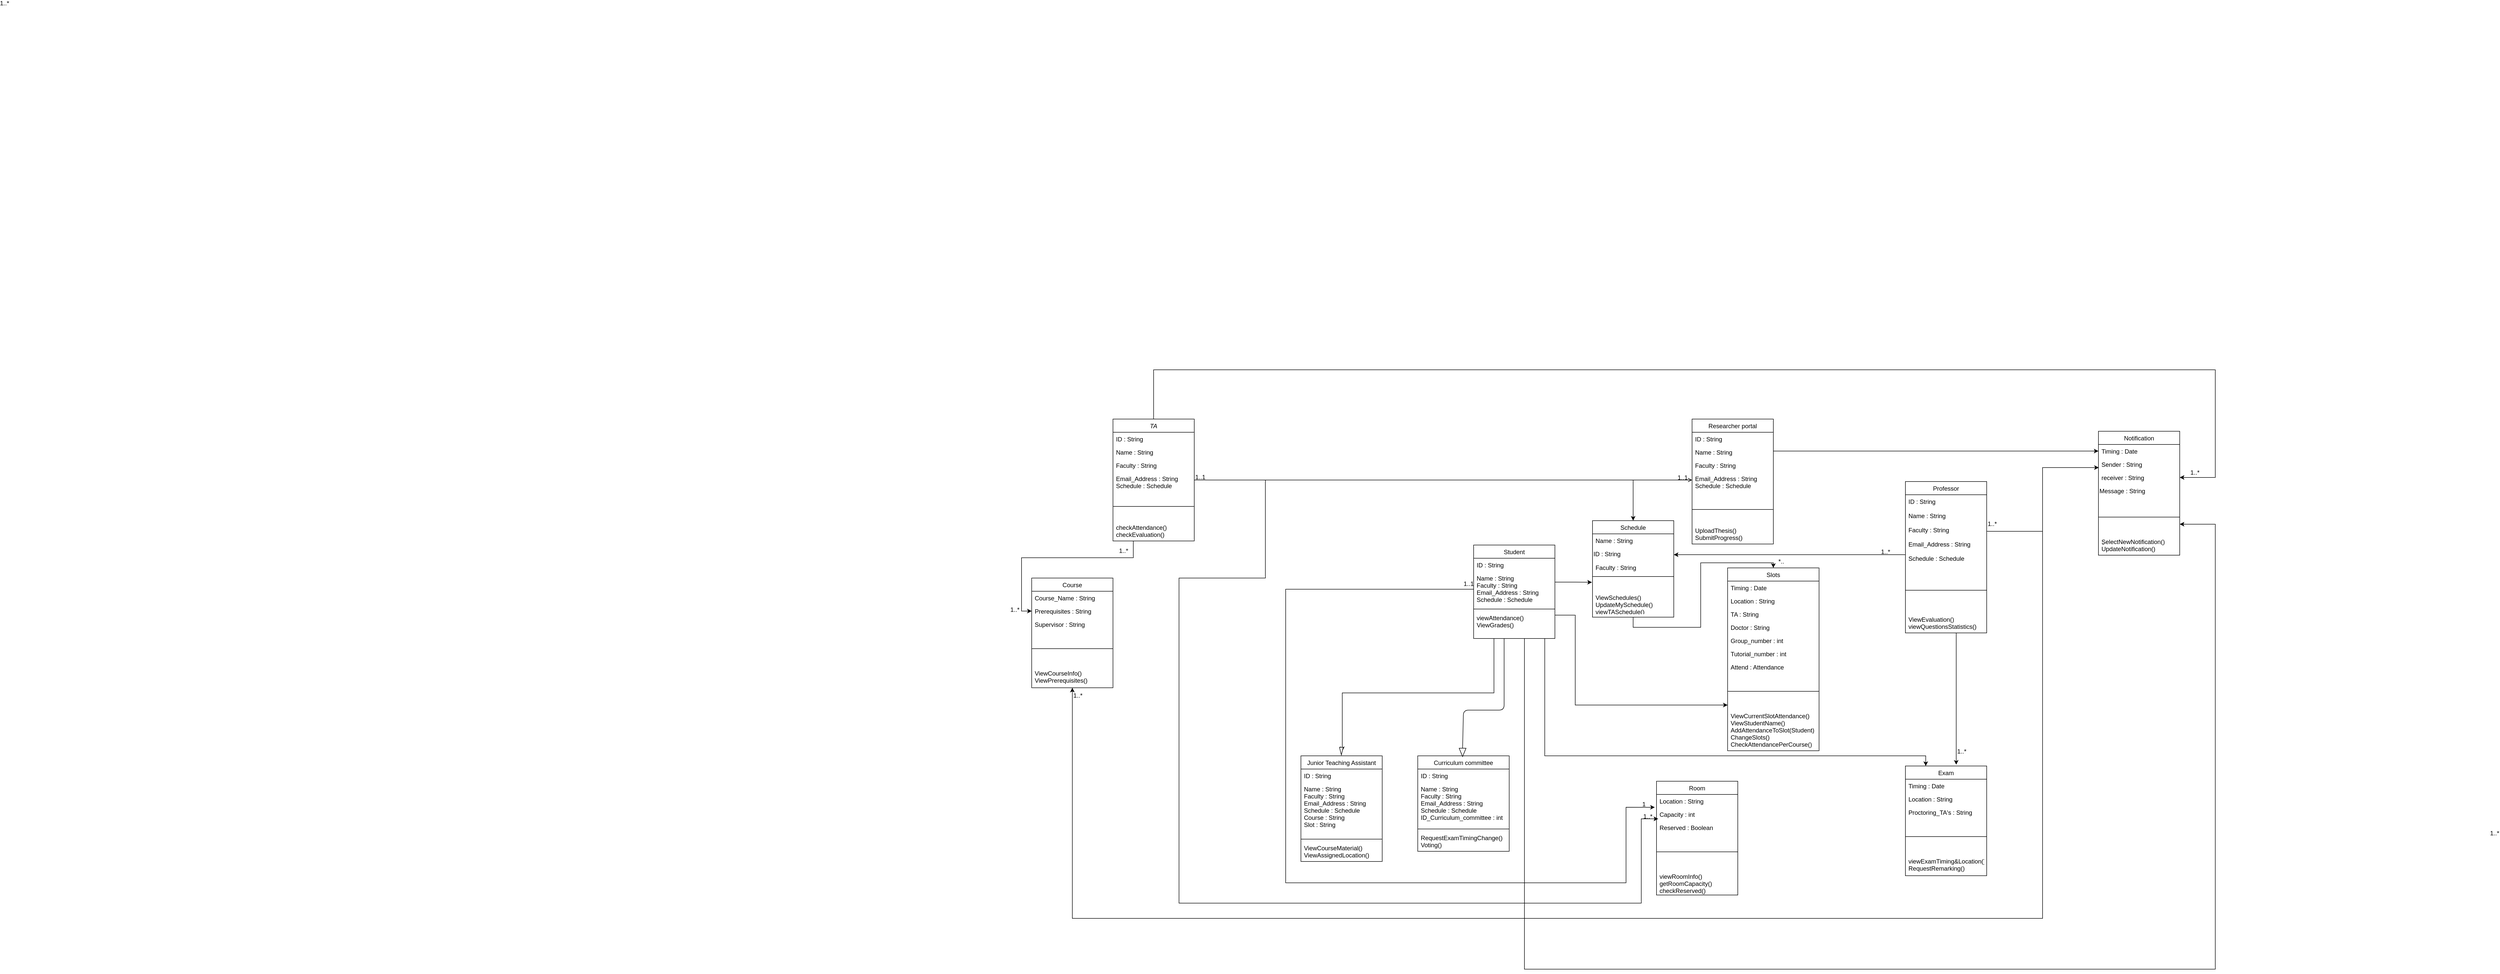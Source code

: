 <mxfile version="12.8.1" type="device"><diagram id="C5RBs43oDa-KdzZeNtuy" name="Page-1"><mxGraphModel dx="5864" dy="2909" grid="1" gridSize="10" guides="1" tooltips="1" connect="1" arrows="1" fold="1" page="1" pageScale="1" pageWidth="827" pageHeight="583" math="0" shadow="0"><root><mxCell id="WIyWlLk6GJQsqaUBKTNV-0"/><mxCell id="WIyWlLk6GJQsqaUBKTNV-1" parent="WIyWlLk6GJQsqaUBKTNV-0"/><mxCell id="0cyvEO_AW9JEEwl4wGPC-39" style="edgeStyle=orthogonalEdgeStyle;rounded=0;orthogonalLoop=1;jettySize=auto;html=1;entryX=0.5;entryY=0;entryDx=0;entryDy=0;" parent="WIyWlLk6GJQsqaUBKTNV-1" source="zkfFHV4jXpPFQw0GAbJ--0" target="0cyvEO_AW9JEEwl4wGPC-32" edge="1"><mxGeometry relative="1" as="geometry"/></mxCell><mxCell id="0cyvEO_AW9JEEwl4wGPC-92" style="edgeStyle=orthogonalEdgeStyle;rounded=0;orthogonalLoop=1;jettySize=auto;html=1;exitX=0.25;exitY=1;exitDx=0;exitDy=0;entryX=0;entryY=0.5;entryDx=0;entryDy=0;" parent="WIyWlLk6GJQsqaUBKTNV-1" source="zkfFHV4jXpPFQw0GAbJ--0" target="0cyvEO_AW9JEEwl4wGPC-89" edge="1"><mxGeometry relative="1" as="geometry"><Array as="points"><mxPoint x="-570" y="-310"/><mxPoint x="-790" y="-310"/><mxPoint x="-790" y="-205"/></Array></mxGeometry></mxCell><mxCell id="0cyvEO_AW9JEEwl4wGPC-108" style="edgeStyle=orthogonalEdgeStyle;rounded=0;orthogonalLoop=1;jettySize=auto;html=1;entryX=0.021;entryY=-0.154;entryDx=0;entryDy=0;entryPerimeter=0;" parent="WIyWlLk6GJQsqaUBKTNV-1" source="zkfFHV4jXpPFQw0GAbJ--0" target="0cyvEO_AW9JEEwl4wGPC-103" edge="1"><mxGeometry relative="1" as="geometry"><Array as="points"><mxPoint x="-310" y="-463"/><mxPoint x="-310" y="-270"/><mxPoint x="-480" y="-270"/><mxPoint x="-480" y="370"/><mxPoint x="430" y="370"/><mxPoint x="430" y="204"/></Array></mxGeometry></mxCell><mxCell id="zkfFHV4jXpPFQw0GAbJ--0" value="TA" style="swimlane;fontStyle=2;align=center;verticalAlign=top;childLayout=stackLayout;horizontal=1;startSize=26;horizontalStack=0;resizeParent=1;resizeLast=0;collapsible=1;marginBottom=0;rounded=0;shadow=0;strokeWidth=1;" parent="WIyWlLk6GJQsqaUBKTNV-1" vertex="1"><mxGeometry x="-610" y="-583" width="160" height="240" as="geometry"><mxRectangle x="230" y="140" width="160" height="26" as="alternateBounds"/></mxGeometry></mxCell><mxCell id="zkfFHV4jXpPFQw0GAbJ--1" value="ID : String" style="text;align=left;verticalAlign=top;spacingLeft=4;spacingRight=4;overflow=hidden;rotatable=0;points=[[0,0.5],[1,0.5]];portConstraint=eastwest;" parent="zkfFHV4jXpPFQw0GAbJ--0" vertex="1"><mxGeometry y="26" width="160" height="26" as="geometry"/></mxCell><mxCell id="zkfFHV4jXpPFQw0GAbJ--2" value="Name : String" style="text;align=left;verticalAlign=top;spacingLeft=4;spacingRight=4;overflow=hidden;rotatable=0;points=[[0,0.5],[1,0.5]];portConstraint=eastwest;rounded=0;shadow=0;html=0;" parent="zkfFHV4jXpPFQw0GAbJ--0" vertex="1"><mxGeometry y="52" width="160" height="26" as="geometry"/></mxCell><mxCell id="zkfFHV4jXpPFQw0GAbJ--3" value="Faculty : String" style="text;align=left;verticalAlign=top;spacingLeft=4;spacingRight=4;overflow=hidden;rotatable=0;points=[[0,0.5],[1,0.5]];portConstraint=eastwest;rounded=0;shadow=0;html=0;" parent="zkfFHV4jXpPFQw0GAbJ--0" vertex="1"><mxGeometry y="78" width="160" height="26" as="geometry"/></mxCell><mxCell id="zkfFHV4jXpPFQw0GAbJ--5" value="Email_Address : String&#10;Schedule : Schedule" style="text;align=left;verticalAlign=top;spacingLeft=4;spacingRight=4;overflow=hidden;rotatable=0;points=[[0,0.5],[1,0.5]];portConstraint=eastwest;" parent="zkfFHV4jXpPFQw0GAbJ--0" vertex="1"><mxGeometry y="104" width="160" height="40" as="geometry"/></mxCell><mxCell id="zkfFHV4jXpPFQw0GAbJ--4" value="" style="line;html=1;strokeWidth=1;align=left;verticalAlign=middle;spacingTop=-1;spacingLeft=3;spacingRight=3;rotatable=0;labelPosition=right;points=[];portConstraint=eastwest;" parent="zkfFHV4jXpPFQw0GAbJ--0" vertex="1"><mxGeometry y="144" width="160" height="56" as="geometry"/></mxCell><mxCell id="0cyvEO_AW9JEEwl4wGPC-118" value="checkAttendance()&#10;checkEvaluation()" style="text;align=left;verticalAlign=top;spacingLeft=4;spacingRight=4;overflow=hidden;rotatable=0;points=[[0,0.5],[1,0.5]];portConstraint=eastwest;" parent="zkfFHV4jXpPFQw0GAbJ--0" vertex="1"><mxGeometry y="200" width="160" height="40" as="geometry"/></mxCell><mxCell id="0cyvEO_AW9JEEwl4wGPC-79" style="edgeStyle=orthogonalEdgeStyle;rounded=0;orthogonalLoop=1;jettySize=auto;html=1;exitX=1;exitY=1;exitDx=0;exitDy=0;entryX=0.25;entryY=0;entryDx=0;entryDy=0;" parent="WIyWlLk6GJQsqaUBKTNV-1" source="zkfFHV4jXpPFQw0GAbJ--6" target="0cyvEO_AW9JEEwl4wGPC-23" edge="1"><mxGeometry relative="1" as="geometry"><mxPoint x="680" y="230" as="targetPoint"/><Array as="points"><mxPoint x="240" y="-151"/><mxPoint x="240" y="80"/><mxPoint x="990" y="80"/></Array></mxGeometry></mxCell><mxCell id="0cyvEO_AW9JEEwl4wGPC-99" style="edgeStyle=orthogonalEdgeStyle;rounded=0;orthogonalLoop=1;jettySize=auto;html=1;exitX=1;exitY=0.75;exitDx=0;exitDy=0;entryX=0;entryY=0.75;entryDx=0;entryDy=0;" parent="WIyWlLk6GJQsqaUBKTNV-1" source="zkfFHV4jXpPFQw0GAbJ--6" target="0cyvEO_AW9JEEwl4wGPC-69" edge="1"><mxGeometry relative="1" as="geometry"><Array as="points"><mxPoint x="300" y="-197"/><mxPoint x="300" y="-20"/></Array></mxGeometry></mxCell><mxCell id="37cEo7Uf8uhXAxlv2eLp-21" style="edgeStyle=orthogonalEdgeStyle;rounded=0;orthogonalLoop=1;jettySize=auto;html=1;exitX=0.25;exitY=1;exitDx=0;exitDy=0;entryX=0.5;entryY=0;entryDx=0;entryDy=0;" edge="1" parent="WIyWlLk6GJQsqaUBKTNV-1" source="zkfFHV4jXpPFQw0GAbJ--6" target="0cyvEO_AW9JEEwl4wGPC-48"><mxGeometry relative="1" as="geometry"/></mxCell><mxCell id="zkfFHV4jXpPFQw0GAbJ--6" value="Student" style="swimlane;fontStyle=0;align=center;verticalAlign=top;childLayout=stackLayout;horizontal=1;startSize=26;horizontalStack=0;resizeParent=1;resizeLast=0;collapsible=1;marginBottom=0;rounded=0;shadow=0;strokeWidth=1;" parent="WIyWlLk6GJQsqaUBKTNV-1" vertex="1"><mxGeometry x="100" y="-335" width="160" height="184" as="geometry"><mxRectangle x="130" y="380" width="160" height="26" as="alternateBounds"/></mxGeometry></mxCell><mxCell id="zkfFHV4jXpPFQw0GAbJ--7" value="ID : String" style="text;align=left;verticalAlign=top;spacingLeft=4;spacingRight=4;overflow=hidden;rotatable=0;points=[[0,0.5],[1,0.5]];portConstraint=eastwest;" parent="zkfFHV4jXpPFQw0GAbJ--6" vertex="1"><mxGeometry y="26" width="160" height="26" as="geometry"/></mxCell><mxCell id="zkfFHV4jXpPFQw0GAbJ--8" value="Name : String&#10;Faculty : String&#10;Email_Address : String&#10;Schedule : Schedule" style="text;align=left;verticalAlign=top;spacingLeft=4;spacingRight=4;overflow=hidden;rotatable=0;points=[[0,0.5],[1,0.5]];portConstraint=eastwest;rounded=0;shadow=0;html=0;" parent="zkfFHV4jXpPFQw0GAbJ--6" vertex="1"><mxGeometry y="52" width="160" height="70" as="geometry"/></mxCell><mxCell id="zkfFHV4jXpPFQw0GAbJ--9" value="" style="line;html=1;strokeWidth=1;align=left;verticalAlign=middle;spacingTop=-1;spacingLeft=3;spacingRight=3;rotatable=0;labelPosition=right;points=[];portConstraint=eastwest;" parent="zkfFHV4jXpPFQw0GAbJ--6" vertex="1"><mxGeometry y="122" width="160" height="8" as="geometry"/></mxCell><mxCell id="0cyvEO_AW9JEEwl4wGPC-119" value="viewAttendance()&#10;ViewGrades()" style="text;align=left;verticalAlign=top;spacingLeft=4;spacingRight=4;overflow=hidden;rotatable=0;points=[[0,0.5],[1,0.5]];portConstraint=eastwest;" parent="zkfFHV4jXpPFQw0GAbJ--6" vertex="1"><mxGeometry y="130" width="160" height="40" as="geometry"/></mxCell><mxCell id="0cyvEO_AW9JEEwl4wGPC-44" style="edgeStyle=orthogonalEdgeStyle;rounded=0;orthogonalLoop=1;jettySize=auto;html=1;entryX=1;entryY=0.5;entryDx=0;entryDy=0;" parent="WIyWlLk6GJQsqaUBKTNV-1" source="zkfFHV4jXpPFQw0GAbJ--13" target="0cyvEO_AW9JEEwl4wGPC-84" edge="1"><mxGeometry relative="1" as="geometry"><Array as="points"><mxPoint x="510" y="-316"/><mxPoint x="510" y="-316"/></Array><mxPoint x="530" y="-300" as="targetPoint"/></mxGeometry></mxCell><mxCell id="0cyvEO_AW9JEEwl4wGPC-78" style="edgeStyle=orthogonalEdgeStyle;rounded=0;orthogonalLoop=1;jettySize=auto;html=1;exitX=0.75;exitY=1;exitDx=0;exitDy=0;entryX=0.625;entryY=-0.012;entryDx=0;entryDy=0;entryPerimeter=0;" parent="WIyWlLk6GJQsqaUBKTNV-1" source="zkfFHV4jXpPFQw0GAbJ--13" target="0cyvEO_AW9JEEwl4wGPC-23" edge="1"><mxGeometry relative="1" as="geometry"><Array as="points"><mxPoint x="1050" y="-162"/></Array></mxGeometry></mxCell><mxCell id="zkfFHV4jXpPFQw0GAbJ--13" value="Professor" style="swimlane;fontStyle=0;align=center;verticalAlign=top;childLayout=stackLayout;horizontal=1;startSize=26;horizontalStack=0;resizeParent=1;resizeLast=0;collapsible=1;marginBottom=0;rounded=0;shadow=0;strokeWidth=1;" parent="WIyWlLk6GJQsqaUBKTNV-1" vertex="1"><mxGeometry x="950" y="-460" width="160" height="298" as="geometry"><mxRectangle x="340" y="380" width="170" height="26" as="alternateBounds"/></mxGeometry></mxCell><mxCell id="zkfFHV4jXpPFQw0GAbJ--14" value="ID : String&#10;&#10;Name : String&#10;&#10;Faculty : String&#10;&#10;Email_Address : String&#10;&#10;Schedule : Schedule&#10;" style="text;align=left;verticalAlign=top;spacingLeft=4;spacingRight=4;overflow=hidden;rotatable=0;points=[[0,0.5],[1,0.5]];portConstraint=eastwest;" parent="zkfFHV4jXpPFQw0GAbJ--13" vertex="1"><mxGeometry y="26" width="160" height="144" as="geometry"/></mxCell><mxCell id="zkfFHV4jXpPFQw0GAbJ--15" value="" style="line;html=1;strokeWidth=1;align=left;verticalAlign=middle;spacingTop=-1;spacingLeft=3;spacingRight=3;rotatable=0;labelPosition=right;points=[];portConstraint=eastwest;" parent="zkfFHV4jXpPFQw0GAbJ--13" vertex="1"><mxGeometry y="170" width="160" height="88" as="geometry"/></mxCell><mxCell id="0cyvEO_AW9JEEwl4wGPC-116" value="ViewEvaluation()&#10;viewQuestionsStatistics()" style="text;align=left;verticalAlign=top;spacingLeft=4;spacingRight=4;overflow=hidden;rotatable=0;points=[[0,0.5],[1,0.5]];portConstraint=eastwest;" parent="zkfFHV4jXpPFQw0GAbJ--13" vertex="1"><mxGeometry y="258" width="160" height="40" as="geometry"/></mxCell><mxCell id="zkfFHV4jXpPFQw0GAbJ--17" value="Researcher portal" style="swimlane;fontStyle=0;align=center;verticalAlign=top;childLayout=stackLayout;horizontal=1;startSize=26;horizontalStack=0;resizeParent=1;resizeLast=0;collapsible=1;marginBottom=0;rounded=0;shadow=0;strokeWidth=1;" parent="WIyWlLk6GJQsqaUBKTNV-1" vertex="1"><mxGeometry x="530" y="-583" width="160" height="246" as="geometry"><mxRectangle x="550" y="140" width="160" height="26" as="alternateBounds"/></mxGeometry></mxCell><mxCell id="zkfFHV4jXpPFQw0GAbJ--18" value="ID : String" style="text;align=left;verticalAlign=top;spacingLeft=4;spacingRight=4;overflow=hidden;rotatable=0;points=[[0,0.5],[1,0.5]];portConstraint=eastwest;" parent="zkfFHV4jXpPFQw0GAbJ--17" vertex="1"><mxGeometry y="26" width="160" height="26" as="geometry"/></mxCell><mxCell id="zkfFHV4jXpPFQw0GAbJ--19" value="Name : String" style="text;align=left;verticalAlign=top;spacingLeft=4;spacingRight=4;overflow=hidden;rotatable=0;points=[[0,0.5],[1,0.5]];portConstraint=eastwest;rounded=0;shadow=0;html=0;" parent="zkfFHV4jXpPFQw0GAbJ--17" vertex="1"><mxGeometry y="52" width="160" height="26" as="geometry"/></mxCell><mxCell id="zkfFHV4jXpPFQw0GAbJ--20" value="Faculty : String" style="text;align=left;verticalAlign=top;spacingLeft=4;spacingRight=4;overflow=hidden;rotatable=0;points=[[0,0.5],[1,0.5]];portConstraint=eastwest;rounded=0;shadow=0;html=0;" parent="zkfFHV4jXpPFQw0GAbJ--17" vertex="1"><mxGeometry y="78" width="160" height="26" as="geometry"/></mxCell><mxCell id="zkfFHV4jXpPFQw0GAbJ--22" value="Email_Address : String&#10;Schedule : Schedule" style="text;align=left;verticalAlign=top;spacingLeft=4;spacingRight=4;overflow=hidden;rotatable=0;points=[[0,0.5],[1,0.5]];portConstraint=eastwest;rounded=0;shadow=0;html=0;" parent="zkfFHV4jXpPFQw0GAbJ--17" vertex="1"><mxGeometry y="104" width="160" height="46" as="geometry"/></mxCell><mxCell id="0cyvEO_AW9JEEwl4wGPC-5" value="" style="line;html=1;strokeWidth=1;align=left;verticalAlign=middle;spacingTop=-1;spacingLeft=3;spacingRight=3;rotatable=0;labelPosition=right;points=[];portConstraint=eastwest;" parent="zkfFHV4jXpPFQw0GAbJ--17" vertex="1"><mxGeometry y="150" width="160" height="56" as="geometry"/></mxCell><mxCell id="0cyvEO_AW9JEEwl4wGPC-117" value="UploadThesis()&#10;SubmitProgress()" style="text;align=left;verticalAlign=top;spacingLeft=4;spacingRight=4;overflow=hidden;rotatable=0;points=[[0,0.5],[1,0.5]];portConstraint=eastwest;" parent="zkfFHV4jXpPFQw0GAbJ--17" vertex="1"><mxGeometry y="206" width="160" height="40" as="geometry"/></mxCell><mxCell id="zkfFHV4jXpPFQw0GAbJ--26" value="" style="endArrow=open;shadow=0;strokeWidth=1;strokeColor=#000000;rounded=0;endFill=1;edgeStyle=elbowEdgeStyle;elbow=vertical;" parent="WIyWlLk6GJQsqaUBKTNV-1" source="zkfFHV4jXpPFQw0GAbJ--0" target="zkfFHV4jXpPFQw0GAbJ--17" edge="1"><mxGeometry x="0.5" y="41" relative="1" as="geometry"><mxPoint x="380" y="-503" as="sourcePoint"/><mxPoint x="540" y="-503" as="targetPoint"/><mxPoint x="-40" y="32" as="offset"/></mxGeometry></mxCell><mxCell id="zkfFHV4jXpPFQw0GAbJ--27" value="1..1" style="resizable=0;align=left;verticalAlign=bottom;labelBackgroundColor=none;fontSize=12;" parent="zkfFHV4jXpPFQw0GAbJ--26" connectable="0" vertex="1"><mxGeometry x="-1" relative="1" as="geometry"><mxPoint y="3" as="offset"/></mxGeometry></mxCell><mxCell id="zkfFHV4jXpPFQw0GAbJ--28" value="1..1" style="resizable=0;align=right;verticalAlign=bottom;labelBackgroundColor=none;fontSize=12;" parent="zkfFHV4jXpPFQw0GAbJ--26" connectable="0" vertex="1"><mxGeometry x="1" relative="1" as="geometry"><mxPoint x="-7" y="4" as="offset"/></mxGeometry></mxCell><mxCell id="0cyvEO_AW9JEEwl4wGPC-13" value="Junior Teaching Assistant" style="swimlane;fontStyle=0;align=center;verticalAlign=top;childLayout=stackLayout;horizontal=1;startSize=26;horizontalStack=0;resizeParent=1;resizeLast=0;collapsible=1;marginBottom=0;rounded=0;shadow=0;strokeWidth=1;" parent="WIyWlLk6GJQsqaUBKTNV-1" vertex="1"><mxGeometry x="-240" y="80" width="160" height="208" as="geometry"><mxRectangle x="130" y="380" width="160" height="26" as="alternateBounds"/></mxGeometry></mxCell><mxCell id="0cyvEO_AW9JEEwl4wGPC-14" value="ID : String" style="text;align=left;verticalAlign=top;spacingLeft=4;spacingRight=4;overflow=hidden;rotatable=0;points=[[0,0.5],[1,0.5]];portConstraint=eastwest;" parent="0cyvEO_AW9JEEwl4wGPC-13" vertex="1"><mxGeometry y="26" width="160" height="26" as="geometry"/></mxCell><mxCell id="0cyvEO_AW9JEEwl4wGPC-15" value="Name : String&#10;Faculty : String&#10;Email_Address : String&#10;Schedule : Schedule&#10;Course : String&#10;Slot : String&#10;" style="text;align=left;verticalAlign=top;spacingLeft=4;spacingRight=4;overflow=hidden;rotatable=0;points=[[0,0.5],[1,0.5]];portConstraint=eastwest;rounded=0;shadow=0;html=0;" parent="0cyvEO_AW9JEEwl4wGPC-13" vertex="1"><mxGeometry y="52" width="160" height="108" as="geometry"/></mxCell><mxCell id="0cyvEO_AW9JEEwl4wGPC-16" value="" style="line;html=1;strokeWidth=1;align=left;verticalAlign=middle;spacingTop=-1;spacingLeft=3;spacingRight=3;rotatable=0;labelPosition=right;points=[];portConstraint=eastwest;" parent="0cyvEO_AW9JEEwl4wGPC-13" vertex="1"><mxGeometry y="160" width="160" height="8" as="geometry"/></mxCell><mxCell id="0cyvEO_AW9JEEwl4wGPC-120" value="ViewCourseMaterial()&#10;ViewAssignedLocation()" style="text;align=left;verticalAlign=top;spacingLeft=4;spacingRight=4;overflow=hidden;rotatable=0;points=[[0,0.5],[1,0.5]];portConstraint=eastwest;rounded=0;shadow=0;html=0;" parent="0cyvEO_AW9JEEwl4wGPC-13" vertex="1"><mxGeometry y="168" width="160" height="40" as="geometry"/></mxCell><mxCell id="0cyvEO_AW9JEEwl4wGPC-17" value="Curriculum committee" style="swimlane;fontStyle=0;align=center;verticalAlign=top;childLayout=stackLayout;horizontal=1;startSize=26;horizontalStack=0;resizeParent=1;resizeLast=0;collapsible=1;marginBottom=0;rounded=0;shadow=0;strokeWidth=1;" parent="WIyWlLk6GJQsqaUBKTNV-1" vertex="1"><mxGeometry x="-10" y="80" width="180" height="188" as="geometry"><mxRectangle x="130" y="380" width="160" height="26" as="alternateBounds"/></mxGeometry></mxCell><mxCell id="0cyvEO_AW9JEEwl4wGPC-18" value="ID : String" style="text;align=left;verticalAlign=top;spacingLeft=4;spacingRight=4;overflow=hidden;rotatable=0;points=[[0,0.5],[1,0.5]];portConstraint=eastwest;" parent="0cyvEO_AW9JEEwl4wGPC-17" vertex="1"><mxGeometry y="26" width="180" height="26" as="geometry"/></mxCell><mxCell id="0cyvEO_AW9JEEwl4wGPC-19" value="Name : String&#10;Faculty : String&#10;Email_Address : String&#10;Schedule : Schedule&#10;ID_Curriculum_committee : int" style="text;align=left;verticalAlign=top;spacingLeft=4;spacingRight=4;overflow=hidden;rotatable=0;points=[[0,0.5],[1,0.5]];portConstraint=eastwest;rounded=0;shadow=0;html=0;" parent="0cyvEO_AW9JEEwl4wGPC-17" vertex="1"><mxGeometry y="52" width="180" height="88" as="geometry"/></mxCell><mxCell id="0cyvEO_AW9JEEwl4wGPC-20" value="" style="line;html=1;strokeWidth=1;align=left;verticalAlign=middle;spacingTop=-1;spacingLeft=3;spacingRight=3;rotatable=0;labelPosition=right;points=[];portConstraint=eastwest;" parent="0cyvEO_AW9JEEwl4wGPC-17" vertex="1"><mxGeometry y="140" width="180" height="8" as="geometry"/></mxCell><mxCell id="0cyvEO_AW9JEEwl4wGPC-121" value="RequestExamTimingChange()&#10;Voting()" style="text;align=left;verticalAlign=top;spacingLeft=4;spacingRight=4;overflow=hidden;rotatable=0;points=[[0,0.5],[1,0.5]];portConstraint=eastwest;rounded=0;shadow=0;html=0;" parent="0cyvEO_AW9JEEwl4wGPC-17" vertex="1"><mxGeometry y="148" width="180" height="40" as="geometry"/></mxCell><mxCell id="0cyvEO_AW9JEEwl4wGPC-23" value="Exam" style="swimlane;fontStyle=0;align=center;verticalAlign=top;childLayout=stackLayout;horizontal=1;startSize=26;horizontalStack=0;resizeParent=1;resizeLast=0;collapsible=1;marginBottom=0;rounded=0;shadow=0;strokeWidth=1;" parent="WIyWlLk6GJQsqaUBKTNV-1" vertex="1"><mxGeometry x="950" y="100" width="160" height="216" as="geometry"><mxRectangle x="550" y="140" width="160" height="26" as="alternateBounds"/></mxGeometry></mxCell><mxCell id="0cyvEO_AW9JEEwl4wGPC-24" value="Timing : Date" style="text;align=left;verticalAlign=top;spacingLeft=4;spacingRight=4;overflow=hidden;rotatable=0;points=[[0,0.5],[1,0.5]];portConstraint=eastwest;" parent="0cyvEO_AW9JEEwl4wGPC-23" vertex="1"><mxGeometry y="26" width="160" height="26" as="geometry"/></mxCell><mxCell id="0cyvEO_AW9JEEwl4wGPC-25" value="Location : String" style="text;align=left;verticalAlign=top;spacingLeft=4;spacingRight=4;overflow=hidden;rotatable=0;points=[[0,0.5],[1,0.5]];portConstraint=eastwest;rounded=0;shadow=0;html=0;" parent="0cyvEO_AW9JEEwl4wGPC-23" vertex="1"><mxGeometry y="52" width="160" height="26" as="geometry"/></mxCell><mxCell id="0cyvEO_AW9JEEwl4wGPC-26" value="Proctoring_TA's : String" style="text;align=left;verticalAlign=top;spacingLeft=4;spacingRight=4;overflow=hidden;rotatable=0;points=[[0,0.5],[1,0.5]];portConstraint=eastwest;rounded=0;shadow=0;html=0;" parent="0cyvEO_AW9JEEwl4wGPC-23" vertex="1"><mxGeometry y="78" width="160" height="26" as="geometry"/></mxCell><mxCell id="0cyvEO_AW9JEEwl4wGPC-28" value="" style="line;html=1;strokeWidth=1;align=left;verticalAlign=middle;spacingTop=-1;spacingLeft=3;spacingRight=3;rotatable=0;labelPosition=right;points=[];portConstraint=eastwest;" parent="0cyvEO_AW9JEEwl4wGPC-23" vertex="1"><mxGeometry y="104" width="160" height="70" as="geometry"/></mxCell><mxCell id="0cyvEO_AW9JEEwl4wGPC-114" value="viewExamTiming&amp;Location()&#10;RequestRemarking()" style="text;align=left;verticalAlign=top;spacingLeft=4;spacingRight=4;overflow=hidden;rotatable=0;points=[[0,0.5],[1,0.5]];portConstraint=eastwest;" parent="0cyvEO_AW9JEEwl4wGPC-23" vertex="1"><mxGeometry y="174" width="160" height="40" as="geometry"/></mxCell><mxCell id="0cyvEO_AW9JEEwl4wGPC-77" style="edgeStyle=orthogonalEdgeStyle;rounded=0;orthogonalLoop=1;jettySize=auto;html=1;exitX=0.5;exitY=1;exitDx=0;exitDy=0;entryX=0.5;entryY=0;entryDx=0;entryDy=0;" parent="WIyWlLk6GJQsqaUBKTNV-1" source="0cyvEO_AW9JEEwl4wGPC-32" target="0cyvEO_AW9JEEwl4wGPC-69" edge="1"><mxGeometry relative="1" as="geometry"><Array as="points"><mxPoint x="414" y="-173"/><mxPoint x="547" y="-173"/><mxPoint x="547" y="-300"/><mxPoint x="690" y="-300"/></Array></mxGeometry></mxCell><mxCell id="0cyvEO_AW9JEEwl4wGPC-32" value="Schedule&#10;" style="swimlane;fontStyle=0;align=center;verticalAlign=top;childLayout=stackLayout;horizontal=1;startSize=26;horizontalStack=0;resizeParent=1;resizeLast=0;collapsible=1;marginBottom=0;rounded=0;shadow=0;strokeWidth=1;" parent="WIyWlLk6GJQsqaUBKTNV-1" vertex="1"><mxGeometry x="334" y="-383" width="160" height="190" as="geometry"><mxRectangle x="550" y="140" width="160" height="26" as="alternateBounds"/></mxGeometry></mxCell><mxCell id="0cyvEO_AW9JEEwl4wGPC-34" value="Name : String" style="text;align=left;verticalAlign=top;spacingLeft=4;spacingRight=4;overflow=hidden;rotatable=0;points=[[0,0.5],[1,0.5]];portConstraint=eastwest;rounded=0;shadow=0;html=0;" parent="0cyvEO_AW9JEEwl4wGPC-32" vertex="1"><mxGeometry y="26" width="160" height="26" as="geometry"/></mxCell><mxCell id="0cyvEO_AW9JEEwl4wGPC-84" value="ID : String" style="text;html=1;" parent="0cyvEO_AW9JEEwl4wGPC-32" vertex="1"><mxGeometry y="52" width="160" height="30" as="geometry"/></mxCell><mxCell id="0cyvEO_AW9JEEwl4wGPC-37" value="" style="line;html=1;strokeWidth=1;align=left;verticalAlign=middle;spacingTop=-1;spacingLeft=3;spacingRight=3;rotatable=0;labelPosition=right;points=[];portConstraint=eastwest;" parent="0cyvEO_AW9JEEwl4wGPC-32" vertex="1"><mxGeometry y="82" width="160" height="56" as="geometry"/></mxCell><mxCell id="0cyvEO_AW9JEEwl4wGPC-96" value="ViewSchedules()&#10;UpdateMySchedule()&#10;viewTASchedule()&#10;" style="text;align=left;verticalAlign=top;spacingLeft=4;spacingRight=4;overflow=hidden;rotatable=0;points=[[0,0.5],[1,0.5]];portConstraint=eastwest;" parent="0cyvEO_AW9JEEwl4wGPC-32" vertex="1"><mxGeometry y="138" width="160" height="42" as="geometry"/></mxCell><mxCell id="0cyvEO_AW9JEEwl4wGPC-42" style="edgeStyle=orthogonalEdgeStyle;rounded=0;orthogonalLoop=1;jettySize=auto;html=1;entryX=-0.007;entryY=0.943;entryDx=0;entryDy=0;entryPerimeter=0;" parent="WIyWlLk6GJQsqaUBKTNV-1" source="zkfFHV4jXpPFQw0GAbJ--8" edge="1"><mxGeometry relative="1" as="geometry"><mxPoint x="332.88" y="-261.622" as="targetPoint"/><Array as="points"><mxPoint x="300" y="-262"/><mxPoint x="300" y="-262"/></Array></mxGeometry></mxCell><mxCell id="0cyvEO_AW9JEEwl4wGPC-48" value="" style="triangle;whiteSpace=wrap;html=1;rotation=90;" parent="WIyWlLk6GJQsqaUBKTNV-1" vertex="1"><mxGeometry x="-167.93" y="67.07" width="15" height="7.38" as="geometry"/></mxCell><mxCell id="0cyvEO_AW9JEEwl4wGPC-67" value="" style="endArrow=none;html=1;exitX=0;exitY=0.5;exitDx=0;exitDy=0;" parent="WIyWlLk6GJQsqaUBKTNV-1" source="0cyvEO_AW9JEEwl4wGPC-68" edge="1"><mxGeometry width="50" height="50" relative="1" as="geometry"><mxPoint x="248" as="sourcePoint"/><mxPoint x="160" y="-151" as="targetPoint"/><Array as="points"><mxPoint x="80" y="-10"/><mxPoint x="120" y="-10"/><mxPoint x="160" y="-10"/><mxPoint x="160" y="-50"/><mxPoint x="160" y="-100"/></Array></mxGeometry></mxCell><mxCell id="0cyvEO_AW9JEEwl4wGPC-68" value="" style="triangle;whiteSpace=wrap;html=1;rotation=90;" parent="WIyWlLk6GJQsqaUBKTNV-1" vertex="1"><mxGeometry x="70" y="66.5" width="16.5" height="13.5" as="geometry"/></mxCell><mxCell id="0cyvEO_AW9JEEwl4wGPC-69" value="Slots" style="swimlane;fontStyle=0;align=center;verticalAlign=top;childLayout=stackLayout;horizontal=1;startSize=26;horizontalStack=0;resizeParent=1;resizeLast=0;collapsible=1;marginBottom=0;rounded=0;shadow=0;strokeWidth=1;" parent="WIyWlLk6GJQsqaUBKTNV-1" vertex="1"><mxGeometry x="600" y="-290" width="180" height="360" as="geometry"><mxRectangle x="550" y="140" width="160" height="26" as="alternateBounds"/></mxGeometry></mxCell><mxCell id="0cyvEO_AW9JEEwl4wGPC-70" value="Timing : Date" style="text;align=left;verticalAlign=top;spacingLeft=4;spacingRight=4;overflow=hidden;rotatable=0;points=[[0,0.5],[1,0.5]];portConstraint=eastwest;" parent="0cyvEO_AW9JEEwl4wGPC-69" vertex="1"><mxGeometry y="26" width="180" height="26" as="geometry"/></mxCell><mxCell id="0cyvEO_AW9JEEwl4wGPC-71" value="Location : String" style="text;align=left;verticalAlign=top;spacingLeft=4;spacingRight=4;overflow=hidden;rotatable=0;points=[[0,0.5],[1,0.5]];portConstraint=eastwest;rounded=0;shadow=0;html=0;" parent="0cyvEO_AW9JEEwl4wGPC-69" vertex="1"><mxGeometry y="52" width="180" height="26" as="geometry"/></mxCell><mxCell id="0cyvEO_AW9JEEwl4wGPC-72" value="TA : String" style="text;align=left;verticalAlign=top;spacingLeft=4;spacingRight=4;overflow=hidden;rotatable=0;points=[[0,0.5],[1,0.5]];portConstraint=eastwest;rounded=0;shadow=0;html=0;" parent="0cyvEO_AW9JEEwl4wGPC-69" vertex="1"><mxGeometry y="78" width="180" height="26" as="geometry"/></mxCell><mxCell id="0cyvEO_AW9JEEwl4wGPC-74" value="Doctor : String" style="text;align=left;verticalAlign=top;spacingLeft=4;spacingRight=4;overflow=hidden;rotatable=0;points=[[0,0.5],[1,0.5]];portConstraint=eastwest;rounded=0;shadow=0;html=0;" parent="0cyvEO_AW9JEEwl4wGPC-69" vertex="1"><mxGeometry y="104" width="180" height="26" as="geometry"/></mxCell><mxCell id="0cyvEO_AW9JEEwl4wGPC-75" value="Group_number : int" style="text;align=left;verticalAlign=top;spacingLeft=4;spacingRight=4;overflow=hidden;rotatable=0;points=[[0,0.5],[1,0.5]];portConstraint=eastwest;rounded=0;shadow=0;html=0;" parent="0cyvEO_AW9JEEwl4wGPC-69" vertex="1"><mxGeometry y="130" width="180" height="26" as="geometry"/></mxCell><mxCell id="0cyvEO_AW9JEEwl4wGPC-76" value="Tutorial_number : int" style="text;align=left;verticalAlign=top;spacingLeft=4;spacingRight=4;overflow=hidden;rotatable=0;points=[[0,0.5],[1,0.5]];portConstraint=eastwest;rounded=0;shadow=0;html=0;" parent="0cyvEO_AW9JEEwl4wGPC-69" vertex="1"><mxGeometry y="156" width="180" height="26" as="geometry"/></mxCell><mxCell id="0cyvEO_AW9JEEwl4wGPC-86" value="Attend : Attendance" style="text;align=left;verticalAlign=top;spacingLeft=4;spacingRight=4;overflow=hidden;rotatable=0;points=[[0,0.5],[1,0.5]];portConstraint=eastwest;rounded=0;shadow=0;html=0;" parent="0cyvEO_AW9JEEwl4wGPC-69" vertex="1"><mxGeometry y="182" width="180" height="26" as="geometry"/></mxCell><mxCell id="0cyvEO_AW9JEEwl4wGPC-73" value="" style="line;html=1;strokeWidth=1;align=left;verticalAlign=middle;spacingTop=-1;spacingLeft=3;spacingRight=3;rotatable=0;labelPosition=right;points=[];portConstraint=eastwest;" parent="0cyvEO_AW9JEEwl4wGPC-69" vertex="1"><mxGeometry y="208" width="180" height="70" as="geometry"/></mxCell><mxCell id="0cyvEO_AW9JEEwl4wGPC-97" value="ViewCurrentSlotAttendance()&#10;ViewStudentName()&#10;AddAttendanceToSlot(Student)&#10;ChangeSlots()&#10;CheckAttendancePerCourse()" style="text;align=left;verticalAlign=top;spacingLeft=4;spacingRight=4;overflow=hidden;rotatable=0;points=[[0,0.5],[1,0.5]];portConstraint=eastwest;" parent="0cyvEO_AW9JEEwl4wGPC-69" vertex="1"><mxGeometry y="278" width="180" height="82" as="geometry"/></mxCell><mxCell id="0cyvEO_AW9JEEwl4wGPC-87" value="Course" style="swimlane;fontStyle=0;align=center;verticalAlign=top;childLayout=stackLayout;horizontal=1;startSize=26;horizontalStack=0;resizeParent=1;resizeLast=0;collapsible=1;marginBottom=0;rounded=0;shadow=0;strokeWidth=1;" parent="WIyWlLk6GJQsqaUBKTNV-1" vertex="1"><mxGeometry x="-770" y="-270" width="160" height="216" as="geometry"><mxRectangle x="550" y="140" width="160" height="26" as="alternateBounds"/></mxGeometry></mxCell><mxCell id="0cyvEO_AW9JEEwl4wGPC-88" value="Course_Name : String" style="text;align=left;verticalAlign=top;spacingLeft=4;spacingRight=4;overflow=hidden;rotatable=0;points=[[0,0.5],[1,0.5]];portConstraint=eastwest;" parent="0cyvEO_AW9JEEwl4wGPC-87" vertex="1"><mxGeometry y="26" width="160" height="26" as="geometry"/></mxCell><mxCell id="0cyvEO_AW9JEEwl4wGPC-89" value="Prerequisites : String" style="text;align=left;verticalAlign=top;spacingLeft=4;spacingRight=4;overflow=hidden;rotatable=0;points=[[0,0.5],[1,0.5]];portConstraint=eastwest;rounded=0;shadow=0;html=0;" parent="0cyvEO_AW9JEEwl4wGPC-87" vertex="1"><mxGeometry y="52" width="160" height="26" as="geometry"/></mxCell><mxCell id="0cyvEO_AW9JEEwl4wGPC-90" value="Supervisor : String" style="text;align=left;verticalAlign=top;spacingLeft=4;spacingRight=4;overflow=hidden;rotatable=0;points=[[0,0.5],[1,0.5]];portConstraint=eastwest;rounded=0;shadow=0;html=0;" parent="0cyvEO_AW9JEEwl4wGPC-87" vertex="1"><mxGeometry y="78" width="160" height="26" as="geometry"/></mxCell><mxCell id="0cyvEO_AW9JEEwl4wGPC-91" value="" style="line;html=1;strokeWidth=1;align=left;verticalAlign=middle;spacingTop=-1;spacingLeft=3;spacingRight=3;rotatable=0;labelPosition=right;points=[];portConstraint=eastwest;" parent="0cyvEO_AW9JEEwl4wGPC-87" vertex="1"><mxGeometry y="104" width="160" height="70" as="geometry"/></mxCell><mxCell id="0cyvEO_AW9JEEwl4wGPC-111" value="ViewCourseInfo()&#10;ViewPrerequisites()" style="text;align=left;verticalAlign=top;spacingLeft=4;spacingRight=4;overflow=hidden;rotatable=0;points=[[0,0.5],[1,0.5]];portConstraint=eastwest;rounded=0;shadow=0;html=0;" parent="0cyvEO_AW9JEEwl4wGPC-87" vertex="1"><mxGeometry y="174" width="160" height="40" as="geometry"/></mxCell><mxCell id="0cyvEO_AW9JEEwl4wGPC-93" style="edgeStyle=orthogonalEdgeStyle;rounded=0;orthogonalLoop=1;jettySize=auto;html=1;exitX=1;exitY=0.5;exitDx=0;exitDy=0;entryX=0.5;entryY=1;entryDx=0;entryDy=0;" parent="WIyWlLk6GJQsqaUBKTNV-1" source="zkfFHV4jXpPFQw0GAbJ--14" target="0cyvEO_AW9JEEwl4wGPC-87" edge="1"><mxGeometry relative="1" as="geometry"><Array as="points"><mxPoint x="1220" y="-362"/><mxPoint x="1220" y="400"/><mxPoint x="-690" y="400"/></Array></mxGeometry></mxCell><mxCell id="0cyvEO_AW9JEEwl4wGPC-35" value="Faculty : String" style="text;align=left;verticalAlign=top;spacingLeft=4;spacingRight=4;overflow=hidden;rotatable=0;points=[[0,0.5],[1,0.5]];portConstraint=eastwest;rounded=0;shadow=0;html=0;" parent="WIyWlLk6GJQsqaUBKTNV-1" vertex="1"><mxGeometry x="334" y="-304" width="160" height="26" as="geometry"/></mxCell><mxCell id="0cyvEO_AW9JEEwl4wGPC-100" value="Room" style="swimlane;fontStyle=0;align=center;verticalAlign=top;childLayout=stackLayout;horizontal=1;startSize=26;horizontalStack=0;resizeParent=1;resizeLast=0;collapsible=1;marginBottom=0;rounded=0;shadow=0;strokeWidth=1;" parent="WIyWlLk6GJQsqaUBKTNV-1" vertex="1"><mxGeometry x="460" y="130" width="160" height="224" as="geometry"><mxRectangle x="550" y="140" width="160" height="26" as="alternateBounds"/></mxGeometry></mxCell><mxCell id="0cyvEO_AW9JEEwl4wGPC-101" value="Location : String" style="text;align=left;verticalAlign=top;spacingLeft=4;spacingRight=4;overflow=hidden;rotatable=0;points=[[0,0.5],[1,0.5]];portConstraint=eastwest;" parent="0cyvEO_AW9JEEwl4wGPC-100" vertex="1"><mxGeometry y="26" width="160" height="26" as="geometry"/></mxCell><mxCell id="0cyvEO_AW9JEEwl4wGPC-102" value="Capacity : int" style="text;align=left;verticalAlign=top;spacingLeft=4;spacingRight=4;overflow=hidden;rotatable=0;points=[[0,0.5],[1,0.5]];portConstraint=eastwest;rounded=0;shadow=0;html=0;" parent="0cyvEO_AW9JEEwl4wGPC-100" vertex="1"><mxGeometry y="52" width="160" height="26" as="geometry"/></mxCell><mxCell id="0cyvEO_AW9JEEwl4wGPC-103" value="Reserved : Boolean" style="text;align=left;verticalAlign=top;spacingLeft=4;spacingRight=4;overflow=hidden;rotatable=0;points=[[0,0.5],[1,0.5]];portConstraint=eastwest;rounded=0;shadow=0;html=0;" parent="0cyvEO_AW9JEEwl4wGPC-100" vertex="1"><mxGeometry y="78" width="160" height="26" as="geometry"/></mxCell><mxCell id="0cyvEO_AW9JEEwl4wGPC-104" value="" style="line;html=1;strokeWidth=1;align=left;verticalAlign=middle;spacingTop=-1;spacingLeft=3;spacingRight=3;rotatable=0;labelPosition=right;points=[];portConstraint=eastwest;" parent="0cyvEO_AW9JEEwl4wGPC-100" vertex="1"><mxGeometry y="104" width="160" height="70" as="geometry"/></mxCell><mxCell id="0cyvEO_AW9JEEwl4wGPC-106" value="viewRoomInfo()&#10;getRoomCapacity()&#10;checkReserved()" style="text;align=left;verticalAlign=top;spacingLeft=4;spacingRight=4;overflow=hidden;rotatable=0;points=[[0,0.5],[1,0.5]];portConstraint=eastwest;" parent="0cyvEO_AW9JEEwl4wGPC-100" vertex="1"><mxGeometry y="174" width="160" height="50" as="geometry"/></mxCell><mxCell id="0cyvEO_AW9JEEwl4wGPC-105" style="edgeStyle=orthogonalEdgeStyle;rounded=0;orthogonalLoop=1;jettySize=auto;html=1;exitX=0;exitY=0.5;exitDx=0;exitDy=0;entryX=-0.021;entryY=-0.026;entryDx=0;entryDy=0;entryPerimeter=0;" parent="WIyWlLk6GJQsqaUBKTNV-1" source="zkfFHV4jXpPFQw0GAbJ--8" target="0cyvEO_AW9JEEwl4wGPC-102" edge="1"><mxGeometry relative="1" as="geometry"><Array as="points"><mxPoint x="-270" y="-248"/><mxPoint x="-270" y="330"/><mxPoint x="400" y="330"/><mxPoint x="400" y="181"/></Array></mxGeometry></mxCell><mxCell id="37cEo7Uf8uhXAxlv2eLp-0" value="1..*" style="resizable=0;align=left;verticalAlign=bottom;labelBackgroundColor=none;fontSize=12;" connectable="0" vertex="1" parent="WIyWlLk6GJQsqaUBKTNV-1"><mxGeometry x="-810" y="-243" as="geometry"><mxPoint x="-4" y="44" as="offset"/></mxGeometry></mxCell><mxCell id="37cEo7Uf8uhXAxlv2eLp-1" value="1..*" style="resizable=0;align=left;verticalAlign=bottom;labelBackgroundColor=none;fontSize=12;" connectable="0" vertex="1" parent="WIyWlLk6GJQsqaUBKTNV-1"><mxGeometry x="-1" relative="1" as="geometry"><mxPoint x="-600" y="-315" as="offset"/></mxGeometry></mxCell><mxCell id="37cEo7Uf8uhXAxlv2eLp-2" value="" style="resizable=0;align=left;verticalAlign=bottom;labelBackgroundColor=none;fontSize=12;" connectable="0" vertex="1" parent="WIyWlLk6GJQsqaUBKTNV-1"><mxGeometry x="-1" relative="1" as="geometry"><mxPoint x="393" y="-394" as="offset"/></mxGeometry></mxCell><mxCell id="37cEo7Uf8uhXAxlv2eLp-3" value="*.." style="resizable=0;align=left;verticalAlign=bottom;labelBackgroundColor=none;fontSize=12;" connectable="0" vertex="1" parent="WIyWlLk6GJQsqaUBKTNV-1"><mxGeometry x="-1" relative="1" as="geometry"><mxPoint x="698" y="-294" as="offset"/></mxGeometry></mxCell><mxCell id="37cEo7Uf8uhXAxlv2eLp-6" value="1..1" style="resizable=0;align=left;verticalAlign=bottom;labelBackgroundColor=none;fontSize=12;" connectable="0" vertex="1" parent="WIyWlLk6GJQsqaUBKTNV-1"><mxGeometry x="-1" relative="1" as="geometry"><mxPoint x="78.25" y="-250" as="offset"/></mxGeometry></mxCell><mxCell id="37cEo7Uf8uhXAxlv2eLp-7" value="1..*" style="resizable=0;align=left;verticalAlign=bottom;labelBackgroundColor=none;fontSize=12;" connectable="0" vertex="1" parent="WIyWlLk6GJQsqaUBKTNV-1"><mxGeometry x="-1" relative="1" as="geometry"><mxPoint x="432" y="208" as="offset"/></mxGeometry></mxCell><mxCell id="37cEo7Uf8uhXAxlv2eLp-8" value="1..*" style="resizable=0;align=left;verticalAlign=bottom;labelBackgroundColor=none;fontSize=12;" connectable="0" vertex="1" parent="WIyWlLk6GJQsqaUBKTNV-1"><mxGeometry x="-1" relative="1" as="geometry"><mxPoint x="-690" y="-30" as="offset"/></mxGeometry></mxCell><mxCell id="37cEo7Uf8uhXAxlv2eLp-9" value="1..*" style="resizable=0;align=left;verticalAlign=bottom;labelBackgroundColor=none;fontSize=12;" connectable="0" vertex="1" parent="WIyWlLk6GJQsqaUBKTNV-1"><mxGeometry x="-1" relative="1" as="geometry"><mxPoint x="1110" y="-368" as="offset"/></mxGeometry></mxCell><mxCell id="37cEo7Uf8uhXAxlv2eLp-10" value="Notification" style="swimlane;fontStyle=0;align=center;verticalAlign=top;childLayout=stackLayout;horizontal=1;startSize=26;horizontalStack=0;resizeParent=1;resizeLast=0;collapsible=1;marginBottom=0;rounded=0;shadow=0;strokeWidth=1;" vertex="1" parent="WIyWlLk6GJQsqaUBKTNV-1"><mxGeometry x="1330" y="-559" width="160" height="244" as="geometry"><mxRectangle x="550" y="140" width="160" height="26" as="alternateBounds"/></mxGeometry></mxCell><mxCell id="37cEo7Uf8uhXAxlv2eLp-11" value="Timing : Date" style="text;align=left;verticalAlign=top;spacingLeft=4;spacingRight=4;overflow=hidden;rotatable=0;points=[[0,0.5],[1,0.5]];portConstraint=eastwest;" vertex="1" parent="37cEo7Uf8uhXAxlv2eLp-10"><mxGeometry y="26" width="160" height="26" as="geometry"/></mxCell><mxCell id="37cEo7Uf8uhXAxlv2eLp-12" value="Sender : String" style="text;align=left;verticalAlign=top;spacingLeft=4;spacingRight=4;overflow=hidden;rotatable=0;points=[[0,0.5],[1,0.5]];portConstraint=eastwest;rounded=0;shadow=0;html=0;" vertex="1" parent="37cEo7Uf8uhXAxlv2eLp-10"><mxGeometry y="52" width="160" height="26" as="geometry"/></mxCell><mxCell id="37cEo7Uf8uhXAxlv2eLp-13" value="receiver : String" style="text;align=left;verticalAlign=top;spacingLeft=4;spacingRight=4;overflow=hidden;rotatable=0;points=[[0,0.5],[1,0.5]];portConstraint=eastwest;rounded=0;shadow=0;html=0;" vertex="1" parent="37cEo7Uf8uhXAxlv2eLp-10"><mxGeometry y="78" width="160" height="26" as="geometry"/></mxCell><mxCell id="37cEo7Uf8uhXAxlv2eLp-16" value="Message : String" style="text;html=1;" vertex="1" parent="37cEo7Uf8uhXAxlv2eLp-10"><mxGeometry y="104" width="160" height="30" as="geometry"/></mxCell><mxCell id="37cEo7Uf8uhXAxlv2eLp-14" value="" style="line;html=1;strokeWidth=1;align=left;verticalAlign=middle;spacingTop=-1;spacingLeft=3;spacingRight=3;rotatable=0;labelPosition=right;points=[];portConstraint=eastwest;" vertex="1" parent="37cEo7Uf8uhXAxlv2eLp-10"><mxGeometry y="134" width="160" height="70" as="geometry"/></mxCell><mxCell id="37cEo7Uf8uhXAxlv2eLp-15" value="ِSelectNewNotification()&#10;UpdateNotification()" style="text;align=left;verticalAlign=top;spacingLeft=4;spacingRight=4;overflow=hidden;rotatable=0;points=[[0,0.5],[1,0.5]];portConstraint=eastwest;" vertex="1" parent="37cEo7Uf8uhXAxlv2eLp-10"><mxGeometry y="204" width="160" height="40" as="geometry"/></mxCell><mxCell id="37cEo7Uf8uhXAxlv2eLp-17" style="edgeStyle=orthogonalEdgeStyle;rounded=0;orthogonalLoop=1;jettySize=auto;html=1;entryX=0;entryY=0.5;entryDx=0;entryDy=0;" edge="1" parent="WIyWlLk6GJQsqaUBKTNV-1" source="zkfFHV4jXpPFQw0GAbJ--19" target="37cEo7Uf8uhXAxlv2eLp-11"><mxGeometry relative="1" as="geometry"><Array as="points"><mxPoint x="920" y="-520"/><mxPoint x="920" y="-520"/></Array></mxGeometry></mxCell><mxCell id="37cEo7Uf8uhXAxlv2eLp-18" style="edgeStyle=orthogonalEdgeStyle;rounded=0;orthogonalLoop=1;jettySize=auto;html=1;entryX=0.004;entryY=0.75;entryDx=0;entryDy=0;entryPerimeter=0;" edge="1" parent="WIyWlLk6GJQsqaUBKTNV-1" source="zkfFHV4jXpPFQw0GAbJ--14" target="37cEo7Uf8uhXAxlv2eLp-12"><mxGeometry relative="1" as="geometry"><mxPoint x="1320" y="-470" as="targetPoint"/></mxGeometry></mxCell><mxCell id="37cEo7Uf8uhXAxlv2eLp-19" style="edgeStyle=orthogonalEdgeStyle;rounded=0;orthogonalLoop=1;jettySize=auto;html=1;entryX=1;entryY=0.5;entryDx=0;entryDy=0;exitX=0.5;exitY=0;exitDx=0;exitDy=0;" edge="1" parent="WIyWlLk6GJQsqaUBKTNV-1" source="zkfFHV4jXpPFQw0GAbJ--0" target="37cEo7Uf8uhXAxlv2eLp-13"><mxGeometry relative="1" as="geometry"><Array as="points"><mxPoint x="-530" y="-680"/><mxPoint x="1560" y="-680"/><mxPoint x="1560" y="-468"/></Array></mxGeometry></mxCell><mxCell id="37cEo7Uf8uhXAxlv2eLp-20" style="edgeStyle=orthogonalEdgeStyle;rounded=0;orthogonalLoop=1;jettySize=auto;html=1;entryX=1;entryY=0.75;entryDx=0;entryDy=0;exitX=0.5;exitY=1;exitDx=0;exitDy=0;" edge="1" parent="WIyWlLk6GJQsqaUBKTNV-1" source="zkfFHV4jXpPFQw0GAbJ--6" target="37cEo7Uf8uhXAxlv2eLp-10"><mxGeometry relative="1" as="geometry"><Array as="points"><mxPoint x="200" y="500"/><mxPoint x="1560" y="500"/><mxPoint x="1560" y="-376"/></Array></mxGeometry></mxCell><mxCell id="37cEo7Uf8uhXAxlv2eLp-24" value="1" style="resizable=0;align=left;verticalAlign=bottom;labelBackgroundColor=none;fontSize=12;" connectable="0" vertex="1" parent="WIyWlLk6GJQsqaUBKTNV-1"><mxGeometry x="-1" relative="1" as="geometry"><mxPoint x="430" y="184" as="offset"/></mxGeometry></mxCell><mxCell id="37cEo7Uf8uhXAxlv2eLp-25" value="1..*" style="resizable=0;align=left;verticalAlign=bottom;labelBackgroundColor=none;fontSize=12;" connectable="0" vertex="1" parent="WIyWlLk6GJQsqaUBKTNV-1"><mxGeometry x="-1" relative="1" as="geometry"><mxPoint x="1509" y="-469" as="offset"/></mxGeometry></mxCell><mxCell id="37cEo7Uf8uhXAxlv2eLp-26" value="1..*" style="resizable=0;align=left;verticalAlign=bottom;labelBackgroundColor=none;fontSize=12;" connectable="0" vertex="1" parent="WIyWlLk6GJQsqaUBKTNV-1"><mxGeometry x="1519" y="-459" as="geometry"><mxPoint x="-4322" y="-934" as="offset"/></mxGeometry></mxCell><mxCell id="37cEo7Uf8uhXAxlv2eLp-27" value="1..*" style="resizable=0;align=left;verticalAlign=bottom;labelBackgroundColor=none;fontSize=12;" connectable="0" vertex="1" parent="WIyWlLk6GJQsqaUBKTNV-1"><mxGeometry x="-1" relative="1" as="geometry"><mxPoint x="900" y="-313" as="offset"/></mxGeometry></mxCell><mxCell id="37cEo7Uf8uhXAxlv2eLp-29" value="1..*" style="resizable=0;align=left;verticalAlign=bottom;labelBackgroundColor=none;fontSize=12;" connectable="0" vertex="1" parent="WIyWlLk6GJQsqaUBKTNV-1"><mxGeometry x="910" y="-303" as="geometry"><mxPoint x="1189" y="544" as="offset"/></mxGeometry></mxCell><mxCell id="37cEo7Uf8uhXAxlv2eLp-30" value="1..*" style="resizable=0;align=left;verticalAlign=bottom;labelBackgroundColor=none;fontSize=12;" connectable="0" vertex="1" parent="WIyWlLk6GJQsqaUBKTNV-1"><mxGeometry x="-1" relative="1" as="geometry"><mxPoint x="1050" y="80" as="offset"/></mxGeometry></mxCell></root></mxGraphModel></diagram></mxfile>